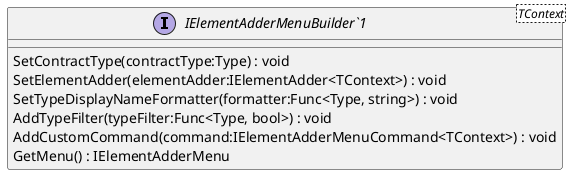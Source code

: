 @startuml
interface "IElementAdderMenuBuilder`1"<TContext> {
    SetContractType(contractType:Type) : void
    SetElementAdder(elementAdder:IElementAdder<TContext>) : void
    SetTypeDisplayNameFormatter(formatter:Func<Type, string>) : void
    AddTypeFilter(typeFilter:Func<Type, bool>) : void
    AddCustomCommand(command:IElementAdderMenuCommand<TContext>) : void
    GetMenu() : IElementAdderMenu
}
@enduml
